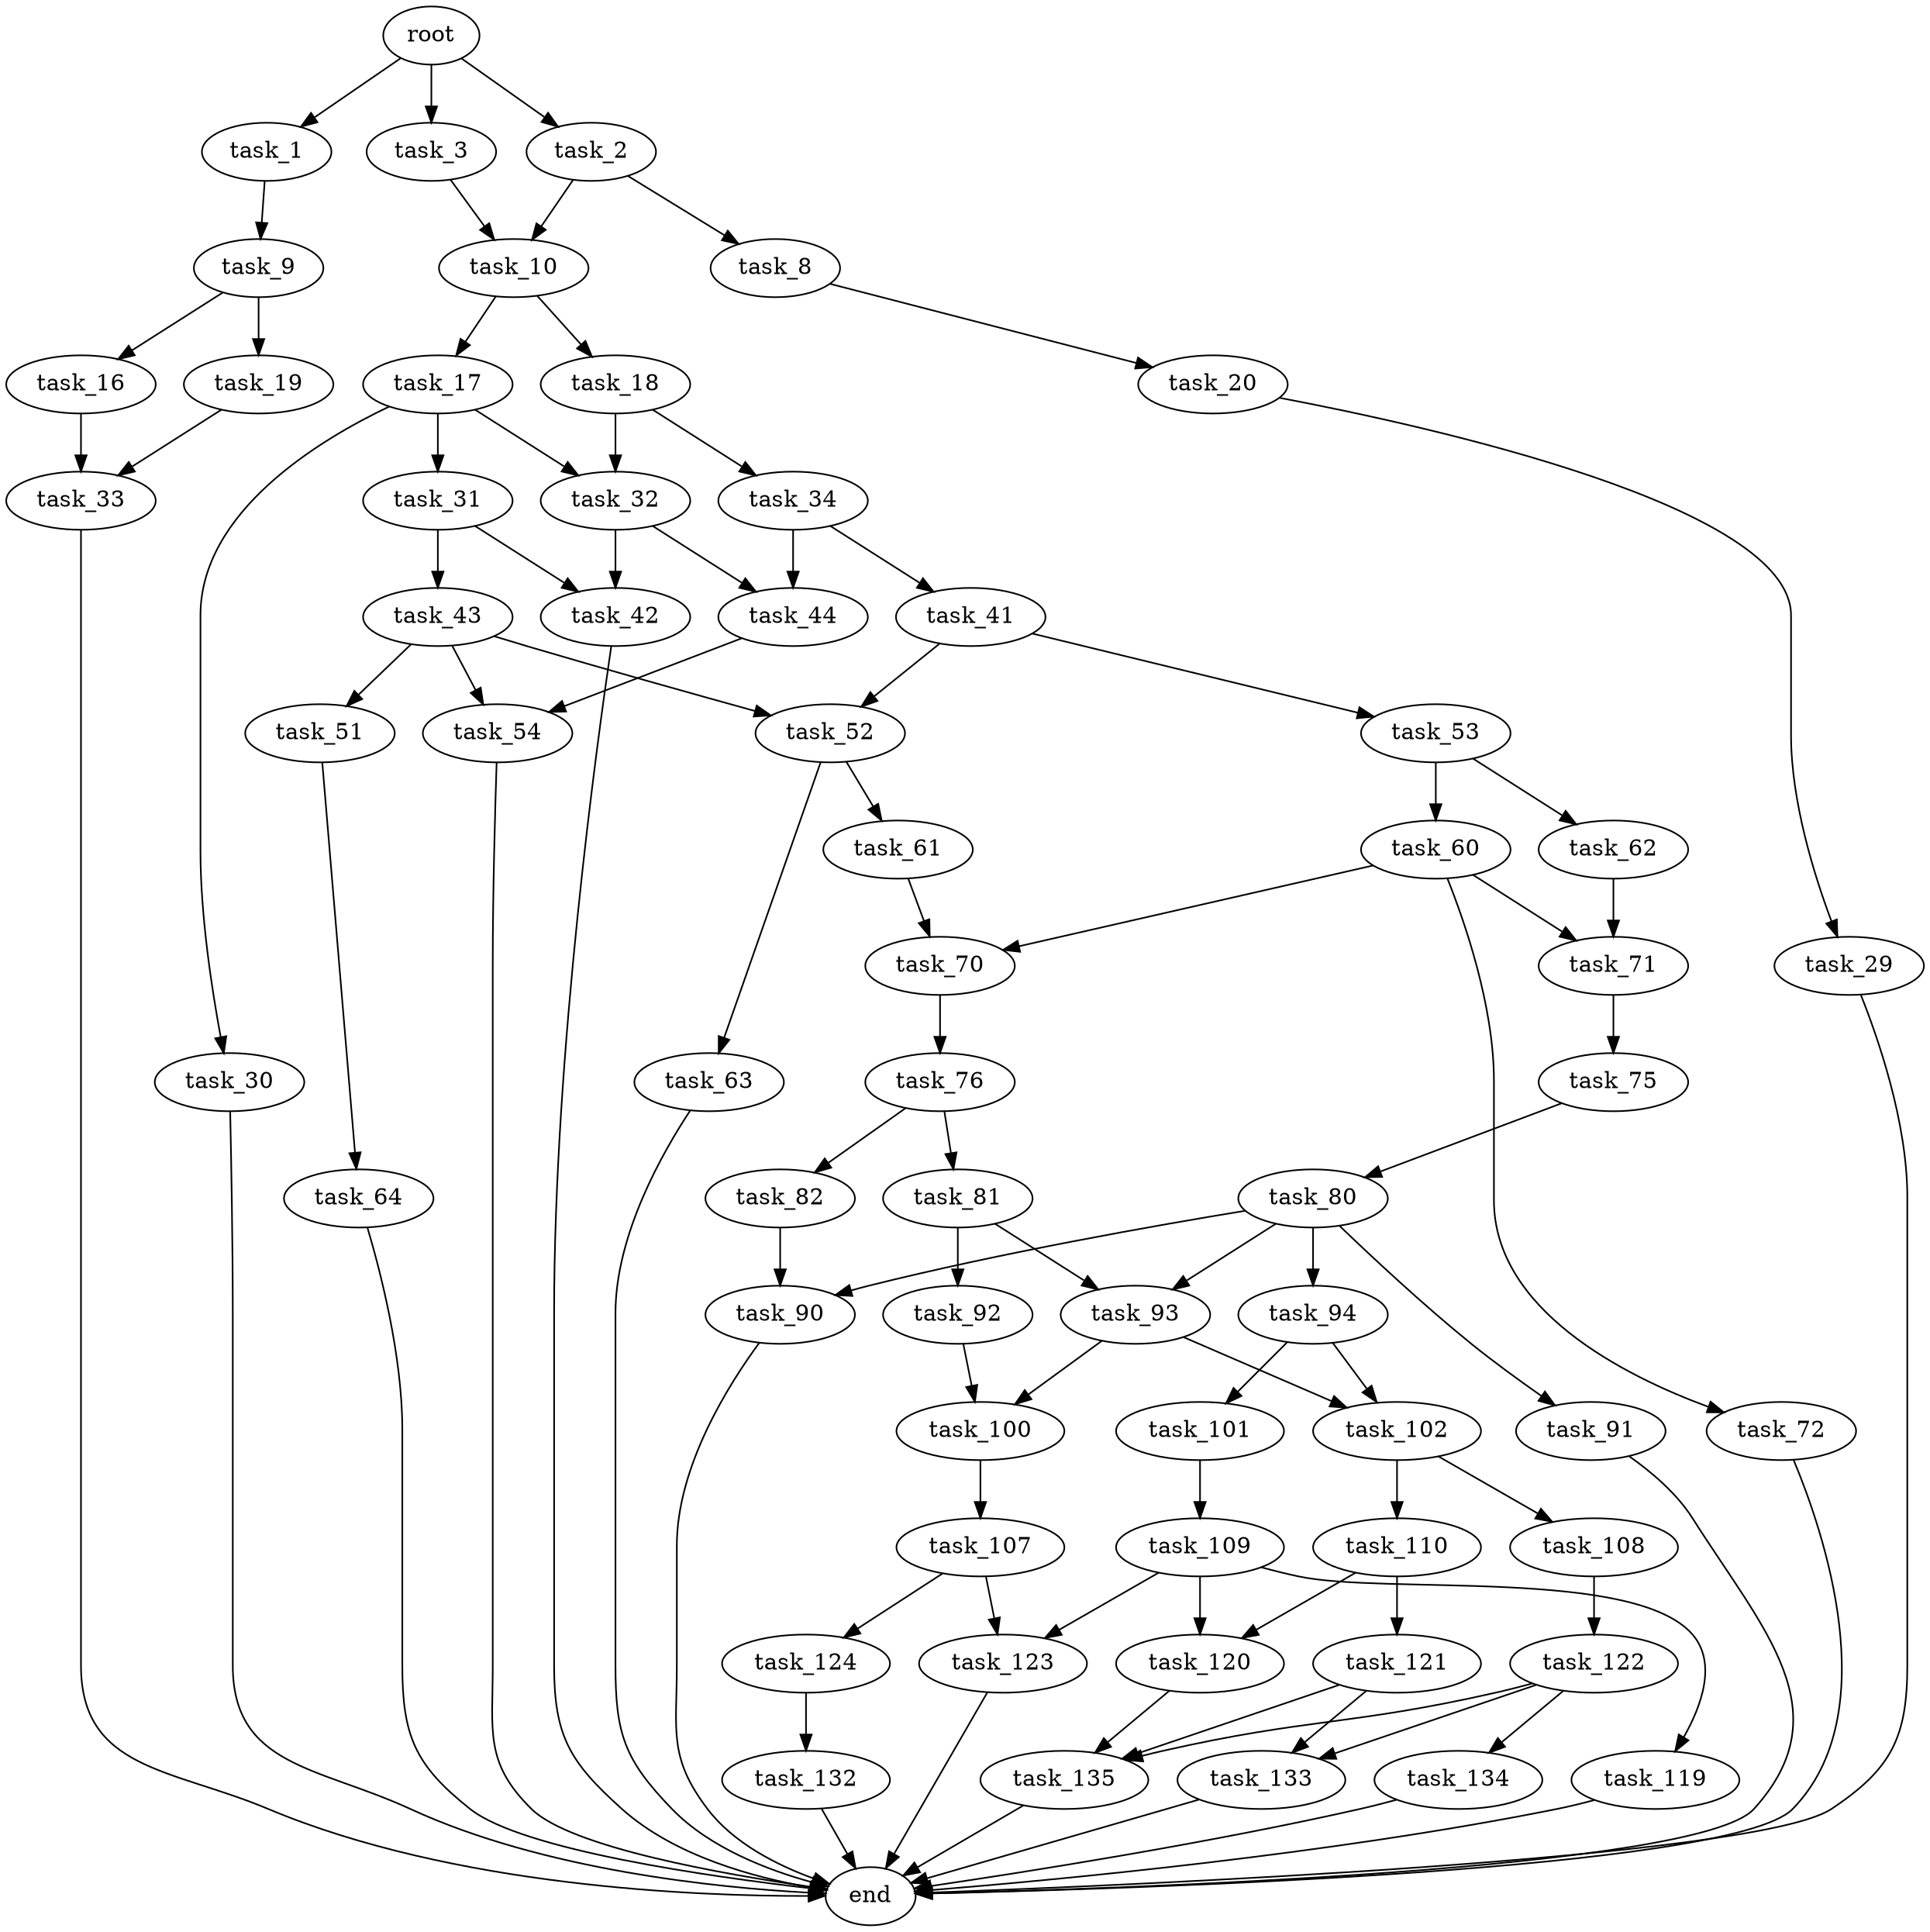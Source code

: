 digraph G {
  root [size="0.000000"];
  task_1 [size="621076998846.000000"];
  task_2 [size="4423009102.000000"];
  task_3 [size="488800603495.000000"];
  task_9 [size="134217728000.000000"];
  task_8 [size="656283571024.000000"];
  task_10 [size="1073741824000.000000"];
  task_20 [size="749923684347.000000"];
  task_16 [size="761409595232.000000"];
  task_19 [size="549755813888.000000"];
  task_17 [size="47632725181.000000"];
  task_18 [size="11554228352.000000"];
  task_33 [size="680514422533.000000"];
  task_30 [size="12757438418.000000"];
  task_31 [size="368293445632.000000"];
  task_32 [size="368293445632.000000"];
  task_34 [size="2378732549.000000"];
  task_29 [size="43612124966.000000"];
  end [size="0.000000"];
  task_42 [size="1073741824000.000000"];
  task_43 [size="328224170924.000000"];
  task_44 [size="690857709456.000000"];
  task_41 [size="872005493533.000000"];
  task_52 [size="8589934592.000000"];
  task_53 [size="54946433712.000000"];
  task_51 [size="170655084120.000000"];
  task_54 [size="22799972085.000000"];
  task_64 [size="170468649251.000000"];
  task_61 [size="34300087134.000000"];
  task_63 [size="28991029248.000000"];
  task_60 [size="15902070881.000000"];
  task_62 [size="28991029248.000000"];
  task_70 [size="4942199731.000000"];
  task_71 [size="8929654232.000000"];
  task_72 [size="21492974969.000000"];
  task_76 [size="1161289269567.000000"];
  task_75 [size="6333735202.000000"];
  task_80 [size="782757789696.000000"];
  task_81 [size="985410232.000000"];
  task_82 [size="134217728000.000000"];
  task_90 [size="134217728000.000000"];
  task_91 [size="368293445632.000000"];
  task_93 [size="508384112.000000"];
  task_94 [size="28991029248.000000"];
  task_92 [size="5682781755.000000"];
  task_100 [size="363063418209.000000"];
  task_102 [size="13812973069.000000"];
  task_101 [size="368293445632.000000"];
  task_107 [size="31018265014.000000"];
  task_109 [size="68719476736.000000"];
  task_108 [size="148070333314.000000"];
  task_110 [size="68719476736.000000"];
  task_123 [size="105600883776.000000"];
  task_124 [size="1914647965.000000"];
  task_122 [size="1073741824000.000000"];
  task_119 [size="22849902982.000000"];
  task_120 [size="588107440828.000000"];
  task_121 [size="2011421428.000000"];
  task_135 [size="17088415561.000000"];
  task_133 [size="134217728000.000000"];
  task_134 [size="36493940065.000000"];
  task_132 [size="1073741824000.000000"];

  root -> task_1 [size="1.000000"];
  root -> task_2 [size="1.000000"];
  root -> task_3 [size="1.000000"];
  task_1 -> task_9 [size="411041792.000000"];
  task_2 -> task_8 [size="134217728.000000"];
  task_2 -> task_10 [size="134217728.000000"];
  task_3 -> task_10 [size="411041792.000000"];
  task_9 -> task_16 [size="209715200.000000"];
  task_9 -> task_19 [size="209715200.000000"];
  task_8 -> task_20 [size="411041792.000000"];
  task_10 -> task_17 [size="838860800.000000"];
  task_10 -> task_18 [size="838860800.000000"];
  task_20 -> task_29 [size="838860800.000000"];
  task_16 -> task_33 [size="536870912.000000"];
  task_19 -> task_33 [size="536870912.000000"];
  task_17 -> task_30 [size="838860800.000000"];
  task_17 -> task_31 [size="838860800.000000"];
  task_17 -> task_32 [size="838860800.000000"];
  task_18 -> task_32 [size="301989888.000000"];
  task_18 -> task_34 [size="301989888.000000"];
  task_33 -> end [size="1.000000"];
  task_30 -> end [size="1.000000"];
  task_31 -> task_42 [size="411041792.000000"];
  task_31 -> task_43 [size="411041792.000000"];
  task_32 -> task_42 [size="411041792.000000"];
  task_32 -> task_44 [size="411041792.000000"];
  task_34 -> task_41 [size="75497472.000000"];
  task_34 -> task_44 [size="75497472.000000"];
  task_29 -> end [size="1.000000"];
  task_42 -> end [size="1.000000"];
  task_43 -> task_51 [size="536870912.000000"];
  task_43 -> task_52 [size="536870912.000000"];
  task_43 -> task_54 [size="536870912.000000"];
  task_44 -> task_54 [size="679477248.000000"];
  task_41 -> task_52 [size="838860800.000000"];
  task_41 -> task_53 [size="838860800.000000"];
  task_52 -> task_61 [size="33554432.000000"];
  task_52 -> task_63 [size="33554432.000000"];
  task_53 -> task_60 [size="75497472.000000"];
  task_53 -> task_62 [size="75497472.000000"];
  task_51 -> task_64 [size="134217728.000000"];
  task_54 -> end [size="1.000000"];
  task_64 -> end [size="1.000000"];
  task_61 -> task_70 [size="33554432.000000"];
  task_63 -> end [size="1.000000"];
  task_60 -> task_70 [size="75497472.000000"];
  task_60 -> task_71 [size="75497472.000000"];
  task_60 -> task_72 [size="75497472.000000"];
  task_62 -> task_71 [size="75497472.000000"];
  task_70 -> task_76 [size="209715200.000000"];
  task_71 -> task_75 [size="411041792.000000"];
  task_72 -> end [size="1.000000"];
  task_76 -> task_81 [size="838860800.000000"];
  task_76 -> task_82 [size="838860800.000000"];
  task_75 -> task_80 [size="679477248.000000"];
  task_80 -> task_90 [size="679477248.000000"];
  task_80 -> task_91 [size="679477248.000000"];
  task_80 -> task_93 [size="679477248.000000"];
  task_80 -> task_94 [size="679477248.000000"];
  task_81 -> task_92 [size="75497472.000000"];
  task_81 -> task_93 [size="75497472.000000"];
  task_82 -> task_90 [size="209715200.000000"];
  task_90 -> end [size="1.000000"];
  task_91 -> end [size="1.000000"];
  task_93 -> task_100 [size="33554432.000000"];
  task_93 -> task_102 [size="33554432.000000"];
  task_94 -> task_101 [size="75497472.000000"];
  task_94 -> task_102 [size="75497472.000000"];
  task_92 -> task_100 [size="209715200.000000"];
  task_100 -> task_107 [size="411041792.000000"];
  task_102 -> task_108 [size="411041792.000000"];
  task_102 -> task_110 [size="411041792.000000"];
  task_101 -> task_109 [size="411041792.000000"];
  task_107 -> task_123 [size="33554432.000000"];
  task_107 -> task_124 [size="33554432.000000"];
  task_109 -> task_119 [size="134217728.000000"];
  task_109 -> task_120 [size="134217728.000000"];
  task_109 -> task_123 [size="134217728.000000"];
  task_108 -> task_122 [size="301989888.000000"];
  task_110 -> task_120 [size="134217728.000000"];
  task_110 -> task_121 [size="134217728.000000"];
  task_123 -> end [size="1.000000"];
  task_124 -> task_132 [size="33554432.000000"];
  task_122 -> task_133 [size="838860800.000000"];
  task_122 -> task_134 [size="838860800.000000"];
  task_122 -> task_135 [size="838860800.000000"];
  task_119 -> end [size="1.000000"];
  task_120 -> task_135 [size="679477248.000000"];
  task_121 -> task_133 [size="33554432.000000"];
  task_121 -> task_135 [size="33554432.000000"];
  task_135 -> end [size="1.000000"];
  task_133 -> end [size="1.000000"];
  task_134 -> end [size="1.000000"];
  task_132 -> end [size="1.000000"];
}
